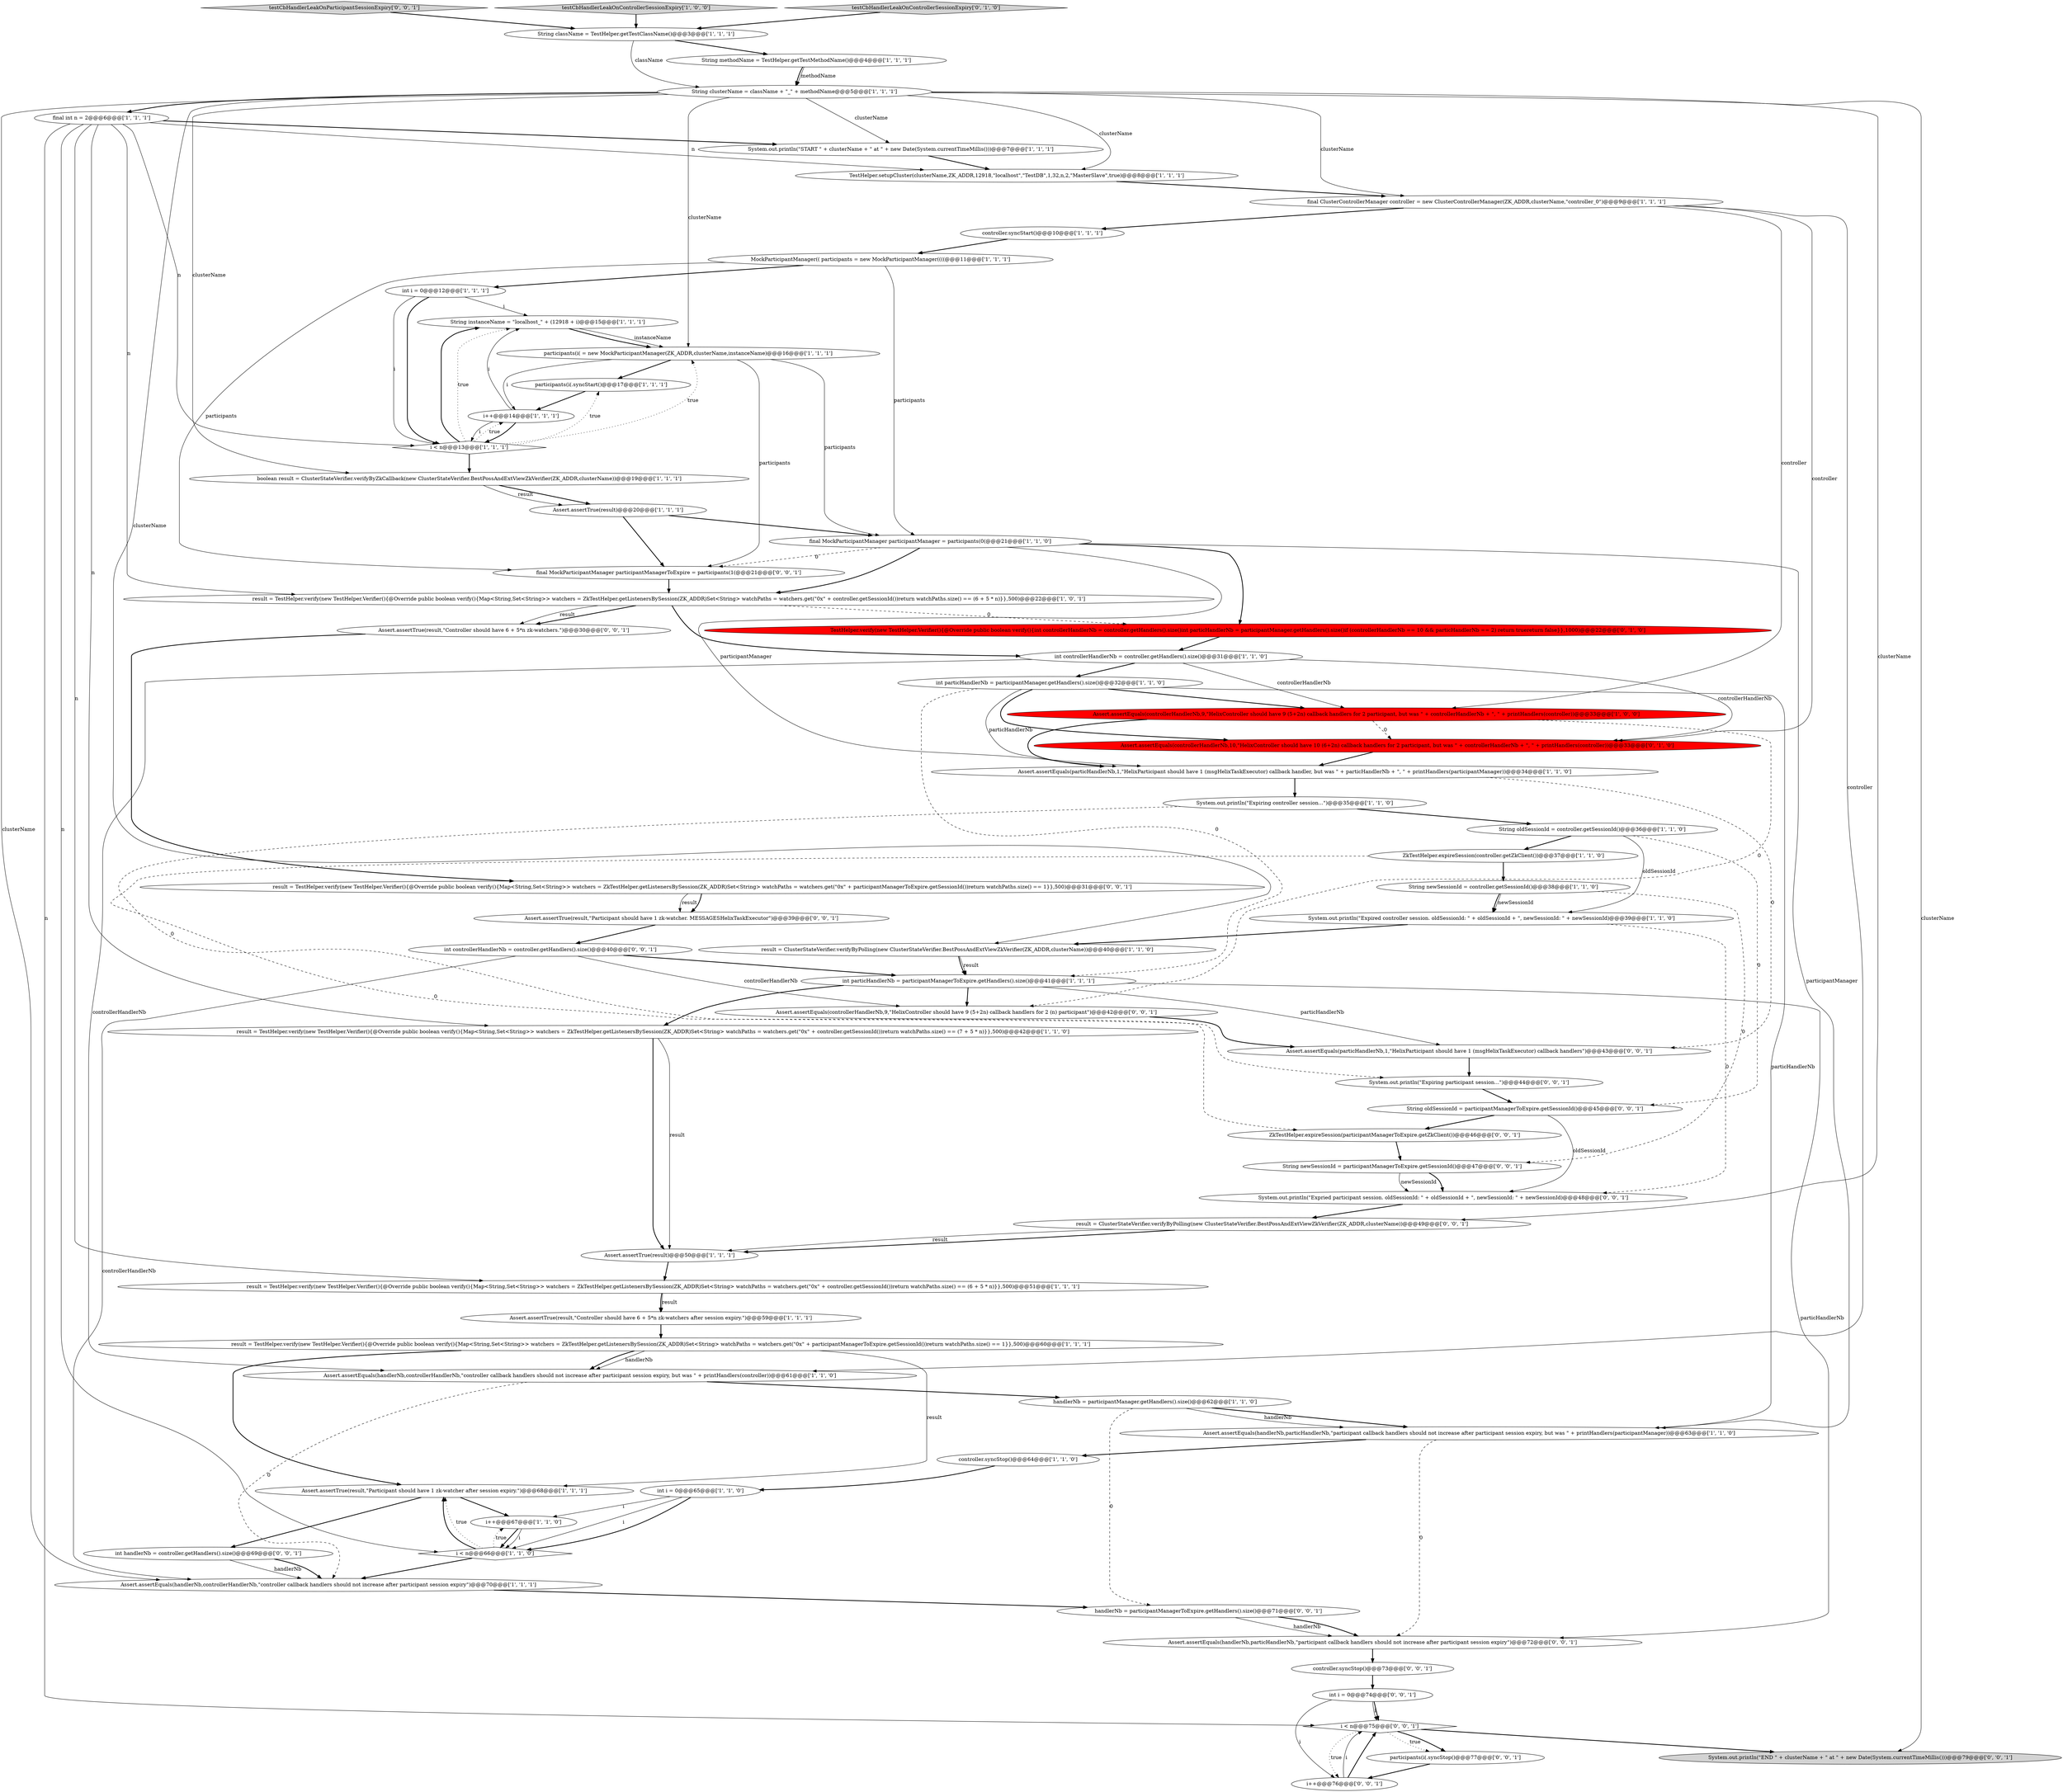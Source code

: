 digraph {
45 [style = filled, label = "Assert.assertEquals(controllerHandlerNb,10,\"HelixController should have 10 (6+2n) callback handlers for 2 participant, but was \" + controllerHandlerNb + \", \" + printHandlers(controller))@@@33@@@['0', '1', '0']", fillcolor = red, shape = ellipse image = "AAA1AAABBB2BBB"];
8 [style = filled, label = "final int n = 2@@@6@@@['1', '1', '1']", fillcolor = white, shape = ellipse image = "AAA0AAABBB1BBB"];
54 [style = filled, label = "i < n@@@75@@@['0', '0', '1']", fillcolor = white, shape = diamond image = "AAA0AAABBB3BBB"];
43 [style = filled, label = "result = TestHelper.verify(new TestHelper.Verifier(){@Override public boolean verify(){Map<String,Set<String>> watchers = ZkTestHelper.getListenersBySession(ZK_ADDR)Set<String> watchPaths = watchers.get(\"0x\" + controller.getSessionId())return watchPaths.size() == (6 + 5 * n)}},500)@@@22@@@['1', '0', '1']", fillcolor = white, shape = ellipse image = "AAA0AAABBB1BBB"];
6 [style = filled, label = "String oldSessionId = controller.getSessionId()@@@36@@@['1', '1', '0']", fillcolor = white, shape = ellipse image = "AAA0AAABBB1BBB"];
30 [style = filled, label = "result = TestHelper.verify(new TestHelper.Verifier(){@Override public boolean verify(){Map<String,Set<String>> watchers = ZkTestHelper.getListenersBySession(ZK_ADDR)Set<String> watchPaths = watchers.get(\"0x\" + controller.getSessionId())return watchPaths.size() == (7 + 5 * n)}},500)@@@42@@@['1', '1', '0']", fillcolor = white, shape = ellipse image = "AAA0AAABBB1BBB"];
44 [style = filled, label = "controller.syncStart()@@@10@@@['1', '1', '1']", fillcolor = white, shape = ellipse image = "AAA0AAABBB1BBB"];
35 [style = filled, label = "result = TestHelper.verify(new TestHelper.Verifier(){@Override public boolean verify(){Map<String,Set<String>> watchers = ZkTestHelper.getListenersBySession(ZK_ADDR)Set<String> watchPaths = watchers.get(\"0x\" + participantManagerToExpire.getSessionId())return watchPaths.size() == 1}},500)@@@60@@@['1', '1', '1']", fillcolor = white, shape = ellipse image = "AAA0AAABBB1BBB"];
62 [style = filled, label = "testCbHandlerLeakOnParticipantSessionExpiry['0', '0', '1']", fillcolor = lightgray, shape = diamond image = "AAA0AAABBB3BBB"];
3 [style = filled, label = "int i = 0@@@12@@@['1', '1', '1']", fillcolor = white, shape = ellipse image = "AAA0AAABBB1BBB"];
55 [style = filled, label = "i++@@@76@@@['0', '0', '1']", fillcolor = white, shape = ellipse image = "AAA0AAABBB3BBB"];
39 [style = filled, label = "i < n@@@66@@@['1', '1', '0']", fillcolor = white, shape = diamond image = "AAA0AAABBB1BBB"];
53 [style = filled, label = "Assert.assertEquals(controllerHandlerNb,9,\"HelixController should have 9 (5+2n) callback handlers for 2 (n) participant\")@@@42@@@['0', '0', '1']", fillcolor = white, shape = ellipse image = "AAA0AAABBB3BBB"];
69 [style = filled, label = "controller.syncStop()@@@73@@@['0', '0', '1']", fillcolor = white, shape = ellipse image = "AAA0AAABBB3BBB"];
48 [style = filled, label = "System.out.println(\"END \" + clusterName + \" at \" + new Date(System.currentTimeMillis()))@@@79@@@['0', '0', '1']", fillcolor = lightgray, shape = ellipse image = "AAA0AAABBB3BBB"];
40 [style = filled, label = "String instanceName = \"localhost_\" + (12918 + i)@@@15@@@['1', '1', '1']", fillcolor = white, shape = ellipse image = "AAA0AAABBB1BBB"];
34 [style = filled, label = "participants(i(.syncStart()@@@17@@@['1', '1', '1']", fillcolor = white, shape = ellipse image = "AAA0AAABBB1BBB"];
14 [style = filled, label = "System.out.println(\"Expired controller session. oldSessionId: \" + oldSessionId + \", newSessionId: \" + newSessionId)@@@39@@@['1', '1', '0']", fillcolor = white, shape = ellipse image = "AAA0AAABBB1BBB"];
23 [style = filled, label = "i++@@@67@@@['1', '1', '0']", fillcolor = white, shape = ellipse image = "AAA0AAABBB1BBB"];
58 [style = filled, label = "result = TestHelper.verify(new TestHelper.Verifier(){@Override public boolean verify(){Map<String,Set<String>> watchers = ZkTestHelper.getListenersBySession(ZK_ADDR)Set<String> watchPaths = watchers.get(\"0x\" + participantManagerToExpire.getSessionId())return watchPaths.size() == 1}},500)@@@31@@@['0', '0', '1']", fillcolor = white, shape = ellipse image = "AAA0AAABBB3BBB"];
36 [style = filled, label = "String clusterName = className + \"_\" + methodName@@@5@@@['1', '1', '1']", fillcolor = white, shape = ellipse image = "AAA0AAABBB1BBB"];
25 [style = filled, label = "Assert.assertEquals(handlerNb,particHandlerNb,\"participant callback handlers should not increase after participant session expiry, but was \" + printHandlers(participantManager))@@@63@@@['1', '1', '0']", fillcolor = white, shape = ellipse image = "AAA0AAABBB1BBB"];
63 [style = filled, label = "String newSessionId = participantManagerToExpire.getSessionId()@@@47@@@['0', '0', '1']", fillcolor = white, shape = ellipse image = "AAA0AAABBB3BBB"];
15 [style = filled, label = "handlerNb = participantManager.getHandlers().size()@@@62@@@['1', '1', '0']", fillcolor = white, shape = ellipse image = "AAA0AAABBB1BBB"];
41 [style = filled, label = "String className = TestHelper.getTestClassName()@@@3@@@['1', '1', '1']", fillcolor = white, shape = ellipse image = "AAA0AAABBB1BBB"];
49 [style = filled, label = "Assert.assertEquals(particHandlerNb,1,\"HelixParticipant should have 1 (msgHelixTaskExecutor) callback handlers\")@@@43@@@['0', '0', '1']", fillcolor = white, shape = ellipse image = "AAA0AAABBB3BBB"];
61 [style = filled, label = "participants(i(.syncStop()@@@77@@@['0', '0', '1']", fillcolor = white, shape = ellipse image = "AAA0AAABBB3BBB"];
7 [style = filled, label = "result = TestHelper.verify(new TestHelper.Verifier(){@Override public boolean verify(){Map<String,Set<String>> watchers = ZkTestHelper.getListenersBySession(ZK_ADDR)Set<String> watchPaths = watchers.get(\"0x\" + controller.getSessionId())return watchPaths.size() == (6 + 5 * n)}},500)@@@51@@@['1', '1', '1']", fillcolor = white, shape = ellipse image = "AAA0AAABBB1BBB"];
37 [style = filled, label = "Assert.assertTrue(result)@@@20@@@['1', '1', '1']", fillcolor = white, shape = ellipse image = "AAA0AAABBB1BBB"];
17 [style = filled, label = "testCbHandlerLeakOnControllerSessionExpiry['1', '0', '0']", fillcolor = lightgray, shape = diamond image = "AAA0AAABBB1BBB"];
4 [style = filled, label = "int controllerHandlerNb = controller.getHandlers().size()@@@31@@@['1', '1', '0']", fillcolor = white, shape = ellipse image = "AAA0AAABBB1BBB"];
24 [style = filled, label = "Assert.assertEquals(controllerHandlerNb,9,\"HelixController should have 9 (5+2n) callback handlers for 2 participant, but was \" + controllerHandlerNb + \", \" + printHandlers(controller))@@@33@@@['1', '0', '0']", fillcolor = red, shape = ellipse image = "AAA1AAABBB1BBB"];
5 [style = filled, label = "String methodName = TestHelper.getTestMethodName()@@@4@@@['1', '1', '1']", fillcolor = white, shape = ellipse image = "AAA0AAABBB1BBB"];
18 [style = filled, label = "final MockParticipantManager participantManager = participants(0(@@@21@@@['1', '1', '0']", fillcolor = white, shape = ellipse image = "AAA0AAABBB1BBB"];
19 [style = filled, label = "ZkTestHelper.expireSession(controller.getZkClient())@@@37@@@['1', '1', '0']", fillcolor = white, shape = ellipse image = "AAA0AAABBB1BBB"];
1 [style = filled, label = "System.out.println(\"START \" + clusterName + \" at \" + new Date(System.currentTimeMillis()))@@@7@@@['1', '1', '1']", fillcolor = white, shape = ellipse image = "AAA0AAABBB1BBB"];
27 [style = filled, label = "Assert.assertTrue(result,\"Participant should have 1 zk-watcher after session expiry.\")@@@68@@@['1', '1', '1']", fillcolor = white, shape = ellipse image = "AAA0AAABBB1BBB"];
50 [style = filled, label = "System.out.println(\"Expried participant session. oldSessionId: \" + oldSessionId + \", newSessionId: \" + newSessionId)@@@48@@@['0', '0', '1']", fillcolor = white, shape = ellipse image = "AAA0AAABBB3BBB"];
68 [style = filled, label = "String oldSessionId = participantManagerToExpire.getSessionId()@@@45@@@['0', '0', '1']", fillcolor = white, shape = ellipse image = "AAA0AAABBB3BBB"];
33 [style = filled, label = "i++@@@14@@@['1', '1', '1']", fillcolor = white, shape = ellipse image = "AAA0AAABBB1BBB"];
9 [style = filled, label = "Assert.assertEquals(handlerNb,controllerHandlerNb,\"controller callback handlers should not increase after participant session expiry, but was \" + printHandlers(controller))@@@61@@@['1', '1', '0']", fillcolor = white, shape = ellipse image = "AAA0AAABBB1BBB"];
12 [style = filled, label = "int particHandlerNb = participantManagerToExpire.getHandlers().size()@@@41@@@['1', '1', '1']", fillcolor = white, shape = ellipse image = "AAA0AAABBB1BBB"];
51 [style = filled, label = "Assert.assertTrue(result,\"Controller should have 6 + 5*n zk-watchers.\")@@@30@@@['0', '0', '1']", fillcolor = white, shape = ellipse image = "AAA0AAABBB3BBB"];
21 [style = filled, label = "Assert.assertEquals(particHandlerNb,1,\"HelixParticipant should have 1 (msgHelixTaskExecutor) callback handler, but was \" + particHandlerNb + \", \" + printHandlers(participantManager))@@@34@@@['1', '1', '0']", fillcolor = white, shape = ellipse image = "AAA0AAABBB1BBB"];
59 [style = filled, label = "result = ClusterStateVerifier.verifyByPolling(new ClusterStateVerifier.BestPossAndExtViewZkVerifier(ZK_ADDR,clusterName))@@@49@@@['0', '0', '1']", fillcolor = white, shape = ellipse image = "AAA0AAABBB3BBB"];
10 [style = filled, label = "TestHelper.setupCluster(clusterName,ZK_ADDR,12918,\"localhost\",\"TestDB\",1,32,n,2,\"MasterSlave\",true)@@@8@@@['1', '1', '1']", fillcolor = white, shape = ellipse image = "AAA0AAABBB1BBB"];
66 [style = filled, label = "int handlerNb = controller.getHandlers().size()@@@69@@@['0', '0', '1']", fillcolor = white, shape = ellipse image = "AAA0AAABBB3BBB"];
32 [style = filled, label = "int i = 0@@@65@@@['1', '1', '0']", fillcolor = white, shape = ellipse image = "AAA0AAABBB1BBB"];
60 [style = filled, label = "System.out.println(\"Expiring participant session...\")@@@44@@@['0', '0', '1']", fillcolor = white, shape = ellipse image = "AAA0AAABBB3BBB"];
42 [style = filled, label = "final ClusterControllerManager controller = new ClusterControllerManager(ZK_ADDR,clusterName,\"controller_0\")@@@9@@@['1', '1', '1']", fillcolor = white, shape = ellipse image = "AAA0AAABBB1BBB"];
29 [style = filled, label = "result = ClusterStateVerifier.verifyByPolling(new ClusterStateVerifier.BestPossAndExtViewZkVerifier(ZK_ADDR,clusterName))@@@40@@@['1', '1', '0']", fillcolor = white, shape = ellipse image = "AAA0AAABBB1BBB"];
47 [style = filled, label = "TestHelper.verify(new TestHelper.Verifier(){@Override public boolean verify(){int controllerHandlerNb = controller.getHandlers().size()int particHandlerNb = participantManager.getHandlers().size()if (controllerHandlerNb == 10 && particHandlerNb == 2) return truereturn false}},1000)@@@22@@@['0', '1', '0']", fillcolor = red, shape = ellipse image = "AAA1AAABBB2BBB"];
31 [style = filled, label = "participants(i( = new MockParticipantManager(ZK_ADDR,clusterName,instanceName)@@@16@@@['1', '1', '1']", fillcolor = white, shape = ellipse image = "AAA0AAABBB1BBB"];
46 [style = filled, label = "testCbHandlerLeakOnControllerSessionExpiry['0', '1', '0']", fillcolor = lightgray, shape = diamond image = "AAA0AAABBB2BBB"];
20 [style = filled, label = "boolean result = ClusterStateVerifier.verifyByZkCallback(new ClusterStateVerifier.BestPossAndExtViewZkVerifier(ZK_ADDR,clusterName))@@@19@@@['1', '1', '1']", fillcolor = white, shape = ellipse image = "AAA0AAABBB1BBB"];
22 [style = filled, label = "String newSessionId = controller.getSessionId()@@@38@@@['1', '1', '0']", fillcolor = white, shape = ellipse image = "AAA0AAABBB1BBB"];
28 [style = filled, label = "MockParticipantManager(( participants = new MockParticipantManager((((@@@11@@@['1', '1', '1']", fillcolor = white, shape = ellipse image = "AAA0AAABBB1BBB"];
57 [style = filled, label = "int i = 0@@@74@@@['0', '0', '1']", fillcolor = white, shape = ellipse image = "AAA0AAABBB3BBB"];
13 [style = filled, label = "i < n@@@13@@@['1', '1', '1']", fillcolor = white, shape = diamond image = "AAA0AAABBB1BBB"];
70 [style = filled, label = "Assert.assertEquals(handlerNb,particHandlerNb,\"participant callback handlers should not increase after participant session expiry\")@@@72@@@['0', '0', '1']", fillcolor = white, shape = ellipse image = "AAA0AAABBB3BBB"];
26 [style = filled, label = "Assert.assertTrue(result,\"Controller should have 6 + 5*n zk-watchers after session expiry.\")@@@59@@@['1', '1', '1']", fillcolor = white, shape = ellipse image = "AAA0AAABBB1BBB"];
16 [style = filled, label = "Assert.assertEquals(handlerNb,controllerHandlerNb,\"controller callback handlers should not increase after participant session expiry\")@@@70@@@['1', '1', '1']", fillcolor = white, shape = ellipse image = "AAA0AAABBB1BBB"];
11 [style = filled, label = "int particHandlerNb = participantManager.getHandlers().size()@@@32@@@['1', '1', '0']", fillcolor = white, shape = ellipse image = "AAA0AAABBB1BBB"];
67 [style = filled, label = "handlerNb = participantManagerToExpire.getHandlers().size()@@@71@@@['0', '0', '1']", fillcolor = white, shape = ellipse image = "AAA0AAABBB3BBB"];
65 [style = filled, label = "final MockParticipantManager participantManagerToExpire = participants(1(@@@21@@@['0', '0', '1']", fillcolor = white, shape = ellipse image = "AAA0AAABBB3BBB"];
52 [style = filled, label = "ZkTestHelper.expireSession(participantManagerToExpire.getZkClient())@@@46@@@['0', '0', '1']", fillcolor = white, shape = ellipse image = "AAA0AAABBB3BBB"];
64 [style = filled, label = "Assert.assertTrue(result,\"Participant should have 1 zk-watcher. MESSAGESHelixTaskExecutor\")@@@39@@@['0', '0', '1']", fillcolor = white, shape = ellipse image = "AAA0AAABBB3BBB"];
38 [style = filled, label = "controller.syncStop()@@@64@@@['1', '1', '0']", fillcolor = white, shape = ellipse image = "AAA0AAABBB1BBB"];
2 [style = filled, label = "System.out.println(\"Expiring controller session...\")@@@35@@@['1', '1', '0']", fillcolor = white, shape = ellipse image = "AAA0AAABBB1BBB"];
56 [style = filled, label = "int controllerHandlerNb = controller.getHandlers().size()@@@40@@@['0', '0', '1']", fillcolor = white, shape = ellipse image = "AAA0AAABBB3BBB"];
0 [style = filled, label = "Assert.assertTrue(result)@@@50@@@['1', '1', '1']", fillcolor = white, shape = ellipse image = "AAA0AAABBB1BBB"];
12->53 [style = bold, label=""];
70->69 [style = bold, label=""];
8->43 [style = solid, label="n"];
2->6 [style = bold, label=""];
15->25 [style = bold, label=""];
5->36 [style = solid, label="methodName"];
56->16 [style = solid, label="controllerHandlerNb"];
36->59 [style = solid, label="clusterName"];
8->30 [style = solid, label="n"];
56->12 [style = bold, label=""];
4->45 [style = solid, label="controllerHandlerNb"];
18->21 [style = solid, label="participantManager"];
54->61 [style = dotted, label="true"];
11->25 [style = solid, label="particHandlerNb"];
43->4 [style = bold, label=""];
21->2 [style = bold, label=""];
7->26 [style = bold, label=""];
4->24 [style = solid, label="controllerHandlerNb"];
8->1 [style = bold, label=""];
18->25 [style = solid, label="participantManager"];
22->14 [style = solid, label="newSessionId"];
42->44 [style = bold, label=""];
24->21 [style = bold, label=""];
42->24 [style = solid, label="controller"];
26->35 [style = bold, label=""];
2->60 [style = dashed, label="0"];
20->37 [style = bold, label=""];
57->55 [style = solid, label="i"];
31->33 [style = solid, label="i"];
36->1 [style = solid, label="clusterName"];
60->68 [style = bold, label=""];
13->20 [style = bold, label=""];
32->39 [style = solid, label="i"];
63->50 [style = bold, label=""];
28->3 [style = bold, label=""];
40->31 [style = bold, label=""];
58->64 [style = solid, label="result"];
5->36 [style = bold, label=""];
16->67 [style = bold, label=""];
36->20 [style = solid, label="clusterName"];
57->54 [style = bold, label=""];
25->70 [style = dashed, label="0"];
57->54 [style = solid, label="i"];
6->68 [style = dashed, label="0"];
8->10 [style = solid, label="n"];
36->29 [style = solid, label="clusterName"];
17->41 [style = bold, label=""];
43->51 [style = bold, label=""];
34->33 [style = bold, label=""];
12->70 [style = solid, label="particHandlerNb"];
35->27 [style = solid, label="result"];
19->52 [style = dashed, label="0"];
13->40 [style = bold, label=""];
33->40 [style = solid, label="i"];
11->21 [style = solid, label="particHandlerNb"];
51->58 [style = bold, label=""];
4->9 [style = solid, label="controllerHandlerNb"];
3->13 [style = solid, label="i"];
33->13 [style = bold, label=""];
46->41 [style = bold, label=""];
38->32 [style = bold, label=""];
0->7 [style = bold, label=""];
36->42 [style = solid, label="clusterName"];
31->18 [style = solid, label="participants"];
61->55 [style = bold, label=""];
8->54 [style = solid, label="n"];
20->37 [style = solid, label="result"];
39->27 [style = dotted, label="true"];
36->31 [style = solid, label="clusterName"];
24->45 [style = dashed, label="0"];
18->65 [style = dashed, label="0"];
3->40 [style = solid, label="i"];
43->51 [style = solid, label="result"];
41->36 [style = solid, label="className"];
32->23 [style = solid, label="i"];
30->0 [style = solid, label="result"];
45->21 [style = bold, label=""];
67->70 [style = solid, label="handlerNb"];
13->40 [style = dotted, label="true"];
22->14 [style = bold, label=""];
54->61 [style = bold, label=""];
19->22 [style = bold, label=""];
28->65 [style = solid, label="participants"];
52->63 [style = bold, label=""];
13->34 [style = dotted, label="true"];
25->38 [style = bold, label=""];
63->50 [style = solid, label="newSessionId"];
59->0 [style = solid, label="result"];
9->16 [style = dashed, label="0"];
39->16 [style = bold, label=""];
68->52 [style = bold, label=""];
35->9 [style = solid, label="handlerNb"];
18->47 [style = bold, label=""];
35->9 [style = bold, label=""];
67->70 [style = bold, label=""];
15->25 [style = solid, label="handlerNb"];
36->48 [style = solid, label="clusterName"];
11->24 [style = bold, label=""];
8->13 [style = solid, label="n"];
37->65 [style = bold, label=""];
31->34 [style = bold, label=""];
39->23 [style = dotted, label="true"];
66->16 [style = solid, label="handlerNb"];
15->67 [style = dashed, label="0"];
62->41 [style = bold, label=""];
13->33 [style = dotted, label="true"];
36->10 [style = solid, label="clusterName"];
66->16 [style = bold, label=""];
8->39 [style = solid, label="n"];
49->60 [style = bold, label=""];
14->29 [style = bold, label=""];
23->39 [style = bold, label=""];
36->8 [style = bold, label=""];
32->39 [style = bold, label=""];
36->16 [style = solid, label="clusterName"];
30->0 [style = bold, label=""];
23->39 [style = solid, label="i"];
42->9 [style = solid, label="controller"];
47->4 [style = bold, label=""];
14->50 [style = dashed, label="0"];
12->49 [style = solid, label="particHandlerNb"];
58->64 [style = bold, label=""];
35->27 [style = bold, label=""];
55->54 [style = solid, label="i"];
65->43 [style = bold, label=""];
11->45 [style = bold, label=""];
69->57 [style = bold, label=""];
54->48 [style = bold, label=""];
12->30 [style = bold, label=""];
6->19 [style = bold, label=""];
11->12 [style = dashed, label="0"];
39->27 [style = bold, label=""];
22->63 [style = dashed, label="0"];
28->18 [style = solid, label="participants"];
42->45 [style = solid, label="controller"];
40->31 [style = solid, label="instanceName"];
33->13 [style = solid, label="i"];
53->49 [style = bold, label=""];
24->53 [style = dashed, label="0"];
13->31 [style = dotted, label="true"];
29->12 [style = bold, label=""];
64->56 [style = bold, label=""];
18->43 [style = bold, label=""];
10->42 [style = bold, label=""];
7->26 [style = solid, label="result"];
43->47 [style = dashed, label="0"];
6->14 [style = solid, label="oldSessionId"];
9->15 [style = bold, label=""];
44->28 [style = bold, label=""];
68->50 [style = solid, label="oldSessionId"];
37->18 [style = bold, label=""];
3->13 [style = bold, label=""];
29->12 [style = solid, label="result"];
31->65 [style = solid, label="participants"];
27->23 [style = bold, label=""];
27->66 [style = bold, label=""];
59->0 [style = bold, label=""];
54->55 [style = dotted, label="true"];
21->49 [style = dashed, label="0"];
55->54 [style = bold, label=""];
4->11 [style = bold, label=""];
1->10 [style = bold, label=""];
56->53 [style = solid, label="controllerHandlerNb"];
8->7 [style = solid, label="n"];
41->5 [style = bold, label=""];
50->59 [style = bold, label=""];
}
